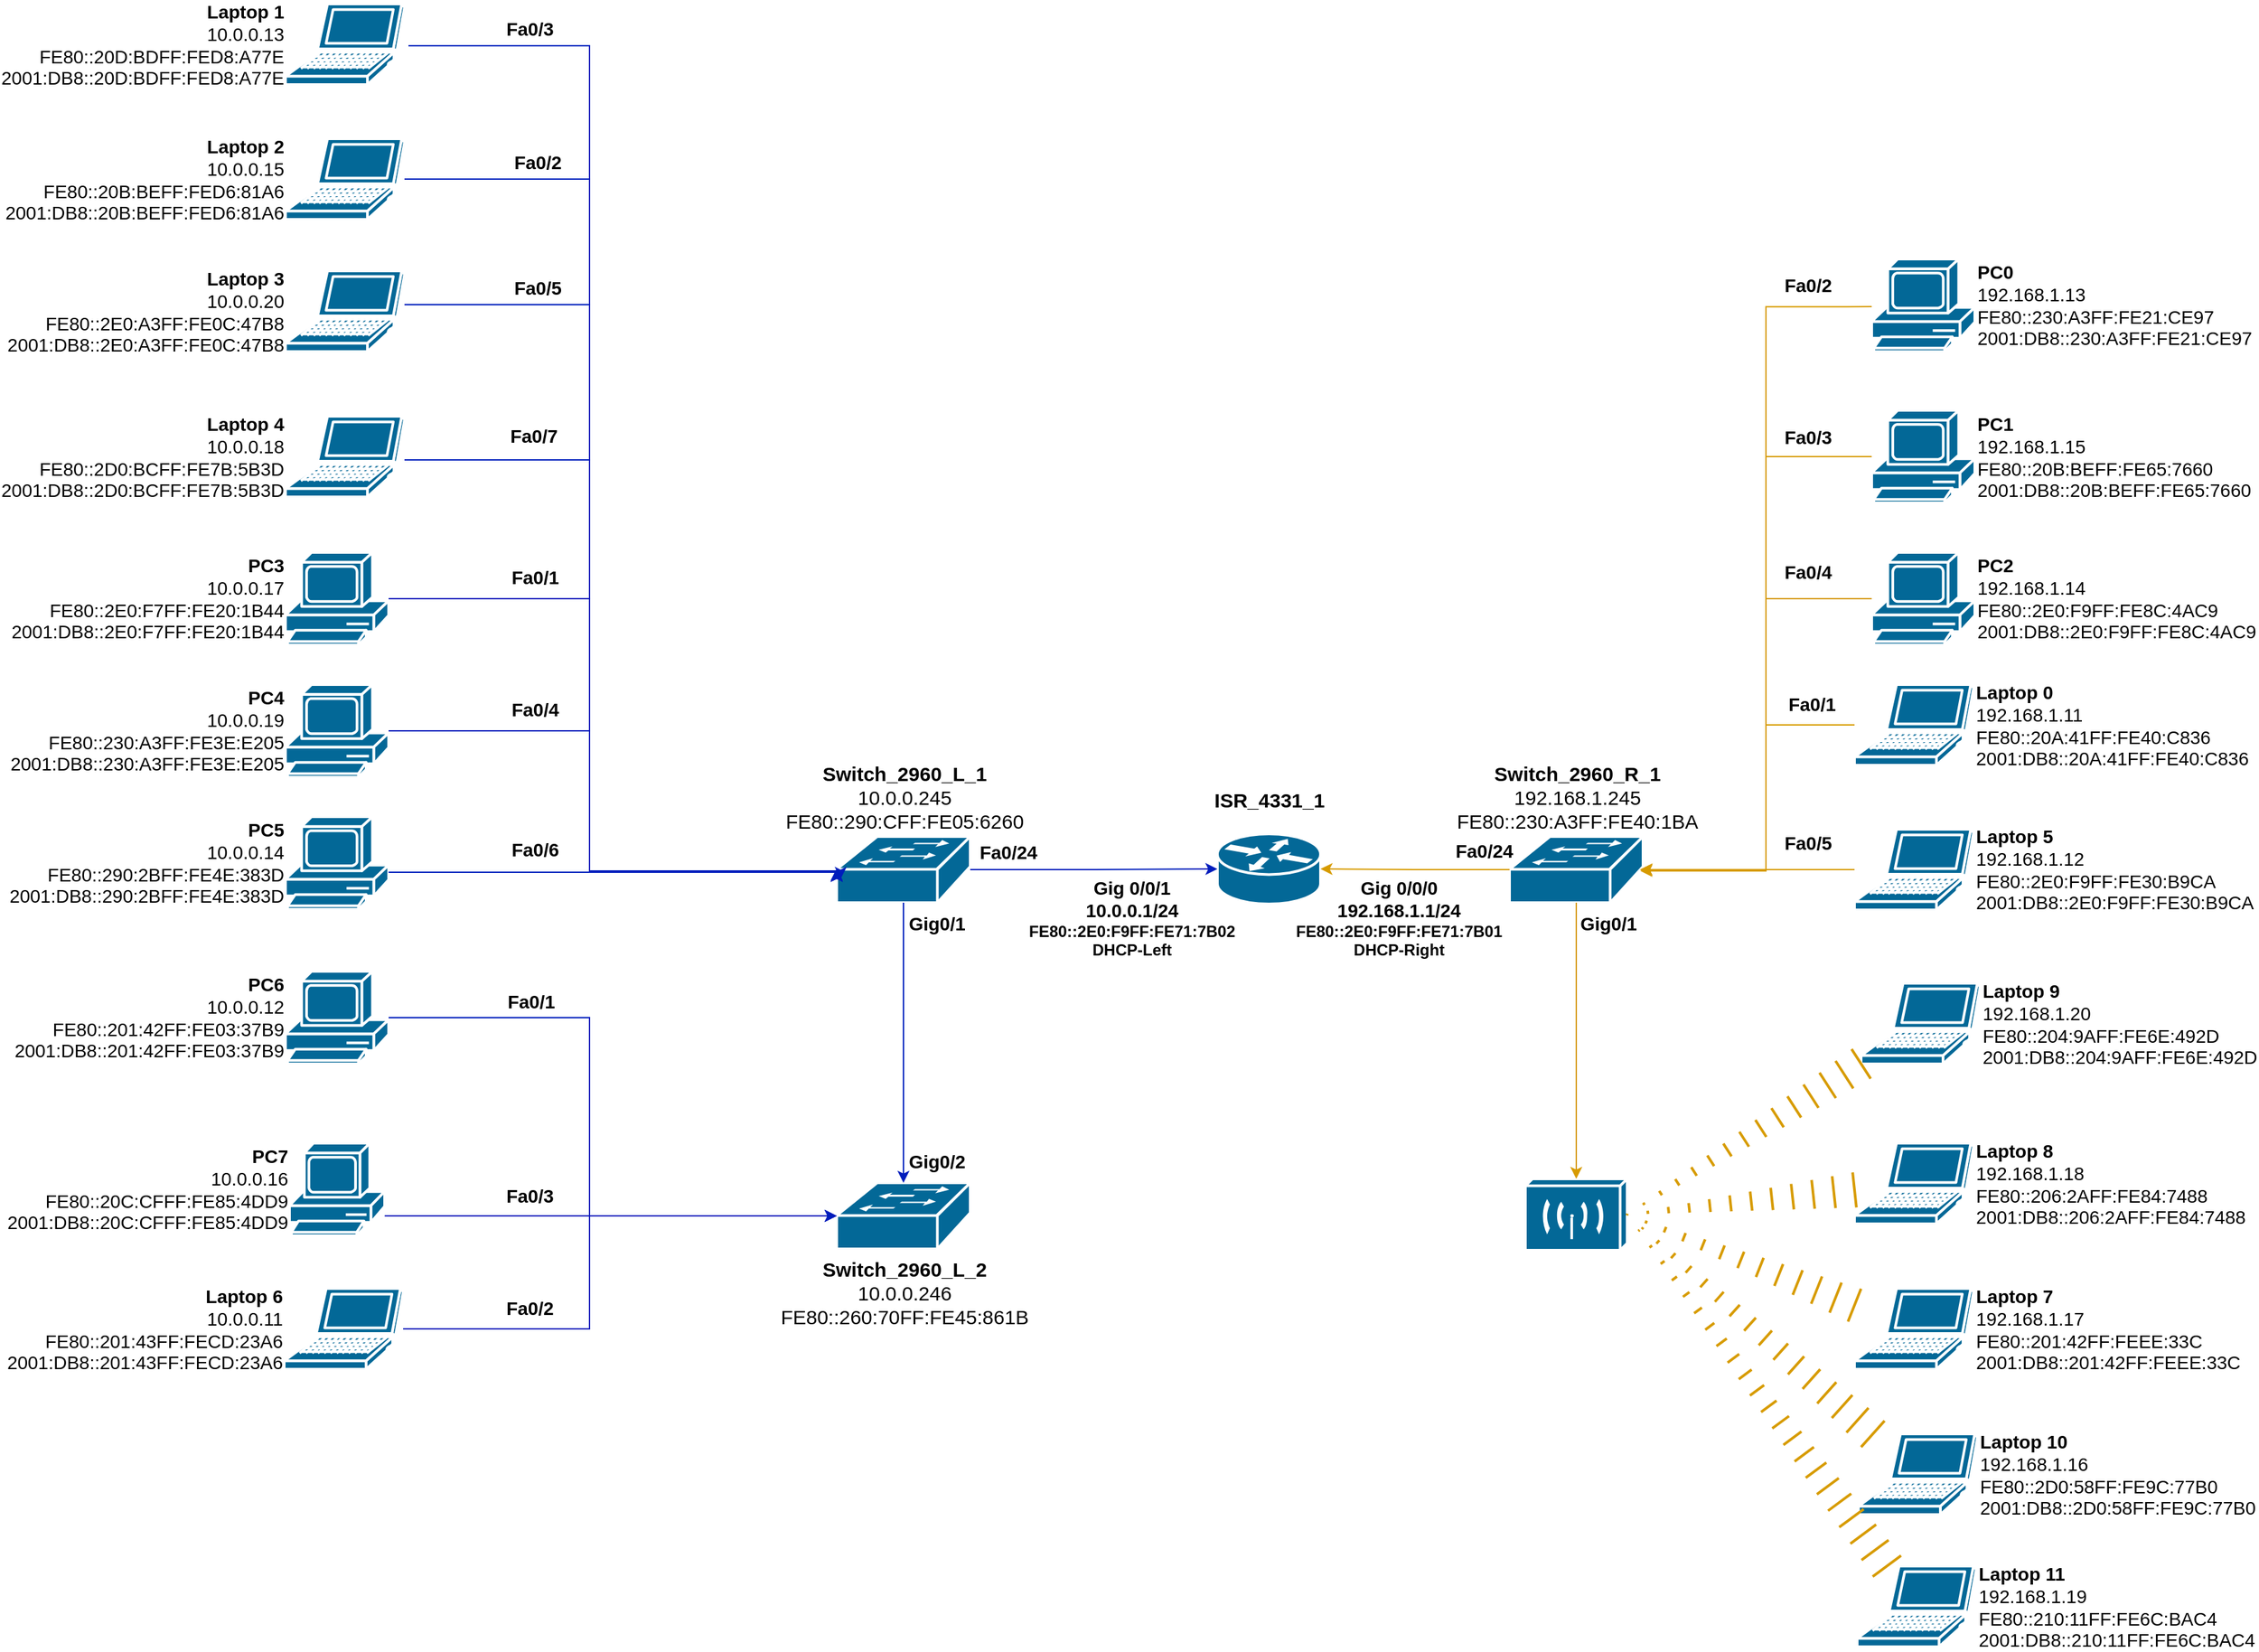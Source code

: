 <mxfile version="26.0.2">
  <diagram name="Pagina-1" id="Egg3Sr3a4JfllCXwYRmJ">
    <mxGraphModel dx="2972" dy="2447" grid="1" gridSize="10" guides="1" tooltips="1" connect="1" arrows="1" fold="1" page="1" pageScale="1" pageWidth="827" pageHeight="1169" math="0" shadow="0">
      <root>
        <mxCell id="0" />
        <mxCell id="1" parent="0" />
        <mxCell id="5_992U5cpK-N7UOIysrV-1" value="&lt;font style=&quot;font-size: 15px;&quot;&gt;&lt;span&gt;ISR_4331_1&lt;/span&gt;&lt;/font&gt;" style="shape=mxgraph.cisco.routers.router;sketch=0;html=1;pointerEvents=1;dashed=0;fillColor=#036897;strokeColor=#ffffff;strokeWidth=2;verticalLabelPosition=top;verticalAlign=middle;align=center;outlineConnect=0;labelPosition=center;fontStyle=1" parent="1" vertex="1">
          <mxGeometry x="145" y="196" width="78" height="53" as="geometry" />
        </mxCell>
        <mxCell id="5_992U5cpK-N7UOIysrV-6" style="edgeStyle=orthogonalEdgeStyle;rounded=0;orthogonalLoop=1;jettySize=auto;html=1;fillColor=#0050ef;strokeColor=#001DBC;" parent="1" source="5_992U5cpK-N7UOIysrV-2" target="5_992U5cpK-N7UOIysrV-1" edge="1">
          <mxGeometry relative="1" as="geometry" />
        </mxCell>
        <mxCell id="5_992U5cpK-N7UOIysrV-2" value="&lt;font style=&quot;font-size: 15px;&quot;&gt;Switch_2960_L_1&lt;/font&gt;&lt;div&gt;&lt;font style=&quot;font-size: 15px; font-weight: normal;&quot;&gt;10.0.0.245&lt;/font&gt;&lt;/div&gt;&lt;div&gt;&lt;span style=&quot;font-size: 15px; font-weight: 400;&quot;&gt;FE80::290:CFF:FE05:6260&lt;/span&gt;&lt;/div&gt;" style="shape=mxgraph.cisco.switches.workgroup_switch;sketch=0;html=1;pointerEvents=1;dashed=0;fillColor=#036897;strokeColor=#ffffff;strokeWidth=2;verticalLabelPosition=top;verticalAlign=bottom;align=center;outlineConnect=0;labelPosition=center;fontStyle=1" parent="1" vertex="1">
          <mxGeometry x="-143" y="198" width="101" height="50" as="geometry" />
        </mxCell>
        <mxCell id="5_992U5cpK-N7UOIysrV-3" value="Switch_2960_R_1&lt;div&gt;&lt;span style=&quot;font-weight: normal;&quot;&gt;192.168.1.245&lt;/span&gt;&lt;/div&gt;&lt;div&gt;&lt;span style=&quot;font-size: 15px; font-weight: 400;&quot;&gt;FE80::230:A3FF:FE40:1BA&lt;/span&gt;&lt;/div&gt;" style="shape=mxgraph.cisco.switches.workgroup_switch;sketch=0;html=1;pointerEvents=1;dashed=0;fillColor=#036897;strokeColor=#ffffff;strokeWidth=2;verticalLabelPosition=top;verticalAlign=bottom;align=center;outlineConnect=0;fontSize=15;fontStyle=1;labelPosition=center;" parent="1" vertex="1">
          <mxGeometry x="366" y="198" width="101" height="50" as="geometry" />
        </mxCell>
        <mxCell id="5_992U5cpK-N7UOIysrV-5" value="&lt;font style=&quot;font-size: 14px;&quot;&gt;&lt;b&gt;PC7&lt;/b&gt;&lt;/font&gt;&lt;div&gt;&lt;font style=&quot;font-size: 14px;&quot;&gt;10.0.0.16&lt;/font&gt;&lt;/div&gt;&lt;div&gt;&lt;font style=&quot;font-size: 14px;&quot;&gt;FE80::20C:CFFF:FE85:4DD9&lt;/font&gt;&lt;/div&gt;&lt;div&gt;&lt;font style=&quot;font-size: 14px;&quot;&gt;2001:DB8::20C:CFFF:FE85:4DD9&lt;/font&gt;&lt;/div&gt;" style="shape=mxgraph.cisco.computers_and_peripherals.pc;sketch=0;html=1;pointerEvents=1;dashed=0;fillColor=#036897;strokeColor=#ffffff;strokeWidth=2;verticalLabelPosition=middle;verticalAlign=middle;align=right;outlineConnect=0;labelPosition=left;" parent="1" vertex="1">
          <mxGeometry x="-557" y="430" width="72" height="70" as="geometry" />
        </mxCell>
        <mxCell id="5_992U5cpK-N7UOIysrV-7" style="edgeStyle=orthogonalEdgeStyle;rounded=0;orthogonalLoop=1;jettySize=auto;html=1;entryX=1;entryY=0.5;entryDx=0;entryDy=0;entryPerimeter=0;fillColor=#ffcd28;strokeColor=#d79b00;gradientColor=#ffa500;" parent="1" source="5_992U5cpK-N7UOIysrV-3" target="5_992U5cpK-N7UOIysrV-1" edge="1">
          <mxGeometry relative="1" as="geometry" />
        </mxCell>
        <mxCell id="9x-HB1ZpZMzdCT9uutG5-1" value="&lt;font style=&quot;font-size: 14px;&quot;&gt;&lt;b&gt;PC3&lt;/b&gt;&lt;/font&gt;&lt;div&gt;&lt;font style=&quot;font-size: 14px;&quot;&gt;10.0.0.17&lt;/font&gt;&lt;/div&gt;&lt;div&gt;&lt;font style=&quot;font-size: 14px;&quot;&gt;FE80::2E0:F7FF:FE20:1B44&lt;/font&gt;&lt;/div&gt;&lt;div&gt;&lt;font style=&quot;font-size: 14px;&quot;&gt;2001:DB8::2E0:F7FF:FE20:1B44&lt;/font&gt;&lt;/div&gt;" style="shape=mxgraph.cisco.computers_and_peripherals.pc;sketch=0;html=1;pointerEvents=1;dashed=0;fillColor=#036897;strokeColor=#ffffff;strokeWidth=2;verticalLabelPosition=middle;verticalAlign=middle;align=right;outlineConnect=0;labelPosition=left;" parent="1" vertex="1">
          <mxGeometry x="-560" y="-17" width="78" height="70" as="geometry" />
        </mxCell>
        <mxCell id="9x-HB1ZpZMzdCT9uutG5-2" value="&lt;font style=&quot;font-size: 15px;&quot;&gt;&lt;b&gt;Switch_2960_L_2&lt;/b&gt;&lt;/font&gt;&lt;div&gt;&lt;font style=&quot;font-size: 15px;&quot;&gt;10.0.0.246&lt;b&gt;&lt;/b&gt;&lt;/font&gt;&lt;/div&gt;&lt;div&gt;&lt;span style=&quot;font-size: 15px;&quot;&gt;FE80::260:70FF:FE45:861B&lt;/span&gt;&lt;/div&gt;" style="shape=mxgraph.cisco.switches.workgroup_switch;sketch=0;html=1;pointerEvents=1;dashed=0;fillColor=#036897;strokeColor=#ffffff;strokeWidth=2;verticalLabelPosition=bottom;verticalAlign=top;align=center;outlineConnect=0;" parent="1" vertex="1">
          <mxGeometry x="-143" y="460" width="101" height="50" as="geometry" />
        </mxCell>
        <mxCell id="9x-HB1ZpZMzdCT9uutG5-9" value="&lt;font style=&quot;font-size: 14px;&quot;&gt;&lt;b&gt;Laptop 4&lt;/b&gt;&lt;/font&gt;&lt;div&gt;&lt;font style=&quot;font-size: 14px;&quot;&gt;10.0.0.18&lt;/font&gt;&lt;/div&gt;&lt;div&gt;&lt;font style=&quot;font-size: 14px;&quot;&gt;FE80::2D0:BCFF:FE7B:5B3D&lt;/font&gt;&lt;/div&gt;&lt;div&gt;&lt;font style=&quot;font-size: 14px;&quot;&gt;2001:DB8::2D0:BCFF:FE7B:5B3D&lt;/font&gt;&lt;/div&gt;" style="shape=mxgraph.cisco.computers_and_peripherals.laptop;html=1;pointerEvents=1;dashed=0;fillColor=#036897;strokeColor=#ffffff;strokeWidth=2;verticalLabelPosition=middle;verticalAlign=middle;align=right;outlineConnect=0;labelPosition=left;" parent="1" vertex="1">
          <mxGeometry x="-560" y="-120" width="90" height="61" as="geometry" />
        </mxCell>
        <mxCell id="9x-HB1ZpZMzdCT9uutG5-10" value="&lt;font style=&quot;font-size: 14px;&quot;&gt;&lt;b&gt;Laptop 3&lt;/b&gt;&lt;/font&gt;&lt;div&gt;&lt;font style=&quot;font-size: 14px;&quot;&gt;10.0.0.20&lt;/font&gt;&lt;/div&gt;&lt;div&gt;&lt;font style=&quot;font-size: 14px;&quot;&gt;FE80::2E0:A3FF:FE0C:47B8&lt;/font&gt;&lt;/div&gt;&lt;div&gt;&lt;font style=&quot;font-size: 14px;&quot;&gt;2001:DB8::2E0:A3FF:FE0C:47B8&lt;/font&gt;&lt;/div&gt;" style="shape=mxgraph.cisco.computers_and_peripherals.laptop;html=1;pointerEvents=1;dashed=0;fillColor=#036897;strokeColor=#ffffff;strokeWidth=2;verticalLabelPosition=middle;verticalAlign=middle;align=right;outlineConnect=0;labelPosition=left;" parent="1" vertex="1">
          <mxGeometry x="-560" y="-230" width="90" height="61" as="geometry" />
        </mxCell>
        <mxCell id="9x-HB1ZpZMzdCT9uutG5-11" value="&lt;font style=&quot;font-size: 14px;&quot;&gt;&lt;b&gt;Laptop 2&lt;/b&gt;&lt;/font&gt;&lt;div&gt;&lt;font style=&quot;font-size: 14px;&quot;&gt;10.0.0.15&lt;/font&gt;&lt;/div&gt;&lt;div&gt;&lt;font style=&quot;font-size: 14px;&quot;&gt;FE80::20B:BEFF:FED6:81A6&lt;/font&gt;&lt;/div&gt;&lt;div&gt;&lt;font style=&quot;font-size: 14px;&quot;&gt;2001:DB8::20B:BEFF:FED6:81A6&lt;/font&gt;&lt;/div&gt;" style="shape=mxgraph.cisco.computers_and_peripherals.laptop;html=1;pointerEvents=1;dashed=0;fillColor=#036897;strokeColor=#ffffff;strokeWidth=2;verticalLabelPosition=middle;verticalAlign=middle;align=right;outlineConnect=0;labelPosition=left;" parent="1" vertex="1">
          <mxGeometry x="-560" y="-330" width="90" height="61" as="geometry" />
        </mxCell>
        <mxCell id="9x-HB1ZpZMzdCT9uutG5-14" value="&lt;font style=&quot;font-size: 14px;&quot;&gt;&lt;b&gt;PC4&lt;/b&gt;&lt;/font&gt;&lt;div&gt;&lt;font style=&quot;font-size: 14px;&quot;&gt;10.0.0.19&lt;/font&gt;&lt;/div&gt;&lt;div&gt;&lt;font style=&quot;font-size: 14px;&quot;&gt;FE80::230:A3FF:FE3E:E205&lt;/font&gt;&lt;/div&gt;&lt;div&gt;&lt;font style=&quot;font-size: 14px;&quot;&gt;2001:DB8::230:A3FF:FE3E:E205&lt;/font&gt;&lt;/div&gt;" style="shape=mxgraph.cisco.computers_and_peripherals.pc;sketch=0;html=1;pointerEvents=1;dashed=0;fillColor=#036897;strokeColor=#ffffff;strokeWidth=2;verticalLabelPosition=middle;verticalAlign=middle;align=right;outlineConnect=0;labelPosition=left;" parent="1" vertex="1">
          <mxGeometry x="-560" y="83" width="78" height="70" as="geometry" />
        </mxCell>
        <mxCell id="9x-HB1ZpZMzdCT9uutG5-15" value="&lt;font style=&quot;font-size: 14px;&quot;&gt;&lt;b&gt;PC5&lt;/b&gt;&lt;/font&gt;&lt;div&gt;&lt;font style=&quot;font-size: 14px;&quot;&gt;10.0.0.14&lt;/font&gt;&lt;/div&gt;&lt;div&gt;&lt;font style=&quot;font-size: 14px;&quot;&gt;FE80::290:2BFF:FE4E:383D&lt;/font&gt;&lt;/div&gt;&lt;div&gt;&lt;font style=&quot;font-size: 14px;&quot;&gt;2001:DB8::290:2BFF:FE4E:383D&lt;/font&gt;&lt;/div&gt;" style="shape=mxgraph.cisco.computers_and_peripherals.pc;sketch=0;html=1;pointerEvents=1;dashed=0;fillColor=#036897;strokeColor=#ffffff;strokeWidth=2;verticalLabelPosition=middle;verticalAlign=middle;align=right;outlineConnect=0;labelPosition=left;" parent="1" vertex="1">
          <mxGeometry x="-560" y="183" width="78" height="70" as="geometry" />
        </mxCell>
        <mxCell id="9x-HB1ZpZMzdCT9uutG5-16" value="&lt;font style=&quot;font-size: 14px;&quot;&gt;&lt;b&gt;PC6&lt;/b&gt;&lt;/font&gt;&lt;div&gt;&lt;font style=&quot;font-size: 14px;&quot;&gt;10.0.0.12&lt;/font&gt;&lt;/div&gt;&lt;div&gt;&lt;font style=&quot;font-size: 14px;&quot;&gt;FE80::201:42FF:FE03:37B9&lt;/font&gt;&lt;/div&gt;&lt;div&gt;&lt;font style=&quot;font-size: 14px;&quot;&gt;2001:DB8::201:42FF:FE03:37B9&lt;/font&gt;&lt;/div&gt;" style="shape=mxgraph.cisco.computers_and_peripherals.pc;sketch=0;html=1;pointerEvents=1;dashed=0;fillColor=#036897;strokeColor=#ffffff;strokeWidth=2;verticalLabelPosition=middle;verticalAlign=middle;align=right;outlineConnect=0;labelPosition=left;" parent="1" vertex="1">
          <mxGeometry x="-560" y="300" width="78" height="70" as="geometry" />
        </mxCell>
        <mxCell id="9x-HB1ZpZMzdCT9uutG5-19" value="&lt;font style=&quot;font-size: 14px;&quot;&gt;&lt;b&gt;Laptop 6&lt;/b&gt;&lt;/font&gt;&lt;div&gt;&lt;font style=&quot;font-size: 14px;&quot;&gt;10.0.0.11&lt;/font&gt;&lt;/div&gt;&lt;div&gt;&lt;font style=&quot;font-size: 14px;&quot;&gt;FE80::201:43FF:FECD:23A6&lt;/font&gt;&lt;/div&gt;&lt;div&gt;&lt;font style=&quot;font-size: 14px;&quot;&gt;2001:DB8::201:43FF:FECD:23A6&lt;/font&gt;&lt;/div&gt;" style="shape=mxgraph.cisco.computers_and_peripherals.laptop;html=1;pointerEvents=1;dashed=0;fillColor=#036897;strokeColor=#ffffff;strokeWidth=2;verticalLabelPosition=middle;verticalAlign=middle;align=right;outlineConnect=0;labelPosition=left;" parent="1" vertex="1">
          <mxGeometry x="-561" y="540" width="90" height="61" as="geometry" />
        </mxCell>
        <mxCell id="9x-HB1ZpZMzdCT9uutG5-23" style="edgeStyle=orthogonalEdgeStyle;rounded=0;orthogonalLoop=1;jettySize=auto;html=1;entryX=0;entryY=0.5;entryDx=0;entryDy=0;entryPerimeter=0;fillColor=#0050ef;strokeColor=#001DBC;" parent="1" edge="1">
          <mxGeometry relative="1" as="geometry">
            <mxPoint x="-467" y="-400.429" as="sourcePoint" />
            <Array as="points">
              <mxPoint x="-330" y="-400" />
              <mxPoint x="-330" y="224" />
            </Array>
            <mxPoint x="-143" y="222" as="targetPoint" />
          </mxGeometry>
        </mxCell>
        <mxCell id="9x-HB1ZpZMzdCT9uutG5-24" style="edgeStyle=orthogonalEdgeStyle;rounded=0;orthogonalLoop=1;jettySize=auto;html=1;entryX=0;entryY=0.5;entryDx=0;entryDy=0;entryPerimeter=0;fillColor=#0050ef;strokeColor=#001DBC;" parent="1" source="9x-HB1ZpZMzdCT9uutG5-11" target="5_992U5cpK-N7UOIysrV-2" edge="1">
          <mxGeometry relative="1" as="geometry">
            <Array as="points">
              <mxPoint x="-330" y="-299" />
              <mxPoint x="-330" y="225" />
            </Array>
          </mxGeometry>
        </mxCell>
        <mxCell id="9x-HB1ZpZMzdCT9uutG5-26" style="edgeStyle=orthogonalEdgeStyle;rounded=0;orthogonalLoop=1;jettySize=auto;html=1;entryX=0;entryY=0.5;entryDx=0;entryDy=0;entryPerimeter=0;fillColor=#0050ef;strokeColor=#001DBC;" parent="1" source="9x-HB1ZpZMzdCT9uutG5-9" target="5_992U5cpK-N7UOIysrV-2" edge="1">
          <mxGeometry relative="1" as="geometry">
            <Array as="points">
              <mxPoint x="-330" y="-87" />
              <mxPoint x="-330" y="225" />
            </Array>
          </mxGeometry>
        </mxCell>
        <mxCell id="9x-HB1ZpZMzdCT9uutG5-27" style="edgeStyle=orthogonalEdgeStyle;rounded=0;orthogonalLoop=1;jettySize=auto;html=1;entryX=0;entryY=0.5;entryDx=0;entryDy=0;entryPerimeter=0;fillColor=#0050ef;strokeColor=#001DBC;" parent="1" source="9x-HB1ZpZMzdCT9uutG5-1" target="5_992U5cpK-N7UOIysrV-2" edge="1">
          <mxGeometry relative="1" as="geometry">
            <Array as="points">
              <mxPoint x="-330" y="18" />
              <mxPoint x="-330" y="225" />
            </Array>
          </mxGeometry>
        </mxCell>
        <mxCell id="9x-HB1ZpZMzdCT9uutG5-28" style="edgeStyle=orthogonalEdgeStyle;rounded=0;orthogonalLoop=1;jettySize=auto;html=1;entryX=0;entryY=0.5;entryDx=0;entryDy=0;entryPerimeter=0;fillColor=#0050ef;strokeColor=#001DBC;" parent="1" source="9x-HB1ZpZMzdCT9uutG5-14" target="5_992U5cpK-N7UOIysrV-2" edge="1">
          <mxGeometry relative="1" as="geometry">
            <Array as="points">
              <mxPoint x="-330" y="118" />
              <mxPoint x="-330" y="225" />
            </Array>
          </mxGeometry>
        </mxCell>
        <mxCell id="9x-HB1ZpZMzdCT9uutG5-30" style="edgeStyle=orthogonalEdgeStyle;rounded=0;orthogonalLoop=1;jettySize=auto;html=1;entryX=0.5;entryY=0;entryDx=0;entryDy=0;entryPerimeter=0;fillColor=#0050ef;strokeColor=#001DBC;" parent="1" source="5_992U5cpK-N7UOIysrV-2" target="9x-HB1ZpZMzdCT9uutG5-2" edge="1">
          <mxGeometry relative="1" as="geometry" />
        </mxCell>
        <mxCell id="9x-HB1ZpZMzdCT9uutG5-32" style="edgeStyle=orthogonalEdgeStyle;rounded=0;orthogonalLoop=1;jettySize=auto;html=1;entryX=0;entryY=0.5;entryDx=0;entryDy=0;entryPerimeter=0;fillColor=#0050ef;strokeColor=#001DBC;" parent="1" source="5_992U5cpK-N7UOIysrV-5" target="9x-HB1ZpZMzdCT9uutG5-2" edge="1">
          <mxGeometry relative="1" as="geometry">
            <Array as="points">
              <mxPoint x="-250" y="485" />
              <mxPoint x="-250" y="485" />
            </Array>
          </mxGeometry>
        </mxCell>
        <mxCell id="9x-HB1ZpZMzdCT9uutG5-33" style="edgeStyle=orthogonalEdgeStyle;rounded=0;orthogonalLoop=1;jettySize=auto;html=1;entryX=0;entryY=0.5;entryDx=0;entryDy=0;entryPerimeter=0;fillColor=#0050ef;strokeColor=#001DBC;" parent="1" source="9x-HB1ZpZMzdCT9uutG5-19" target="9x-HB1ZpZMzdCT9uutG5-2" edge="1">
          <mxGeometry relative="1" as="geometry">
            <Array as="points">
              <mxPoint x="-330" y="571" />
              <mxPoint x="-330" y="485" />
            </Array>
          </mxGeometry>
        </mxCell>
        <mxCell id="9x-HB1ZpZMzdCT9uutG5-34" style="edgeStyle=orthogonalEdgeStyle;rounded=0;orthogonalLoop=1;jettySize=auto;html=1;entryX=0;entryY=0.5;entryDx=0;entryDy=0;entryPerimeter=0;fillColor=#0050ef;strokeColor=#001DBC;" parent="1" source="9x-HB1ZpZMzdCT9uutG5-16" target="9x-HB1ZpZMzdCT9uutG5-2" edge="1">
          <mxGeometry relative="1" as="geometry">
            <Array as="points">
              <mxPoint x="-330" y="335" />
              <mxPoint x="-330" y="485" />
            </Array>
          </mxGeometry>
        </mxCell>
        <mxCell id="9x-HB1ZpZMzdCT9uutG5-36" style="edgeStyle=orthogonalEdgeStyle;rounded=0;orthogonalLoop=1;jettySize=auto;html=1;fillColor=#0050ef;strokeColor=#001DBC;" parent="1" edge="1">
          <mxGeometry relative="1" as="geometry">
            <mxPoint x="-482.0" y="225" as="sourcePoint" />
            <mxPoint x="-140" y="230" as="targetPoint" />
            <Array as="points">
              <mxPoint x="-140" y="225" />
            </Array>
          </mxGeometry>
        </mxCell>
        <mxCell id="9x-HB1ZpZMzdCT9uutG5-37" value="" style="shape=mxgraph.cisco.wireless.wireless_transport;html=1;pointerEvents=1;dashed=0;fillColor=#036897;strokeColor=#ffffff;strokeWidth=2;verticalLabelPosition=bottom;verticalAlign=top;align=center;outlineConnect=0;" parent="1" vertex="1">
          <mxGeometry x="378" y="457" width="77" height="54" as="geometry" />
        </mxCell>
        <mxCell id="9x-HB1ZpZMzdCT9uutG5-38" value="&lt;font style=&quot;font-size: 14px;&quot;&gt;&lt;b&gt;PC0&lt;/b&gt;&lt;/font&gt;&lt;div&gt;&lt;font style=&quot;font-size: 14px;&quot;&gt;192.168.1.13&lt;/font&gt;&lt;/div&gt;&lt;div&gt;&lt;font style=&quot;font-size: 14px;&quot;&gt;FE80::230:A3FF:FE21:CE97&lt;/font&gt;&lt;/div&gt;&lt;div&gt;&lt;font style=&quot;font-size: 14px;&quot;&gt;2001:DB8::230:A3FF:FE21:CE97&lt;/font&gt;&lt;/div&gt;" style="shape=mxgraph.cisco.computers_and_peripherals.pc;sketch=0;html=1;pointerEvents=1;dashed=0;fillColor=#036897;strokeColor=#ffffff;strokeWidth=2;verticalLabelPosition=middle;verticalAlign=middle;align=left;outlineConnect=0;labelPosition=right;" parent="1" vertex="1">
          <mxGeometry x="640" y="-239" width="78" height="70" as="geometry" />
        </mxCell>
        <mxCell id="9x-HB1ZpZMzdCT9uutG5-39" value="&lt;b&gt;PC1&lt;/b&gt;&lt;div&gt;192.168.1.15&lt;/div&gt;&lt;div&gt;FE80::20B:BEFF:FE65:7660&lt;/div&gt;&lt;div&gt;2001:DB8::20B:BEFF:FE65:7660&lt;/div&gt;" style="shape=mxgraph.cisco.computers_and_peripherals.pc;sketch=0;html=1;pointerEvents=1;dashed=0;fillColor=#036897;strokeColor=#ffffff;strokeWidth=2;verticalLabelPosition=middle;verticalAlign=middle;align=left;outlineConnect=0;labelPosition=right;fontSize=14;" parent="1" vertex="1">
          <mxGeometry x="640" y="-124.5" width="78" height="70" as="geometry" />
        </mxCell>
        <mxCell id="9x-HB1ZpZMzdCT9uutG5-40" value="&lt;font style=&quot;font-size: 14px;&quot;&gt;&lt;b&gt;PC2&lt;/b&gt;&lt;/font&gt;&lt;div&gt;&lt;font style=&quot;font-size: 14px;&quot;&gt;192.168.1.14&lt;/font&gt;&lt;/div&gt;&lt;div&gt;&lt;font style=&quot;font-size: 14px;&quot;&gt;FE80::2E0:F9FF:FE8C:4AC9&lt;/font&gt;&lt;/div&gt;&lt;div&gt;&lt;font style=&quot;font-size: 14px;&quot;&gt;2001:DB8::2E0:F9FF:FE8C:4AC9&lt;/font&gt;&lt;/div&gt;" style="shape=mxgraph.cisco.computers_and_peripherals.pc;sketch=0;html=1;pointerEvents=1;dashed=0;fillColor=#036897;strokeColor=#ffffff;strokeWidth=2;verticalLabelPosition=middle;verticalAlign=middle;align=left;outlineConnect=0;labelPosition=right;" parent="1" vertex="1">
          <mxGeometry x="640" y="-17" width="78" height="70" as="geometry" />
        </mxCell>
        <mxCell id="9x-HB1ZpZMzdCT9uutG5-56" style="edgeStyle=orthogonalEdgeStyle;rounded=0;orthogonalLoop=1;jettySize=auto;html=1;entryX=0.98;entryY=0.5;entryDx=0;entryDy=0;entryPerimeter=0;fillColor=#ffcd28;strokeColor=#d79b00;gradientColor=#ffa500;" parent="1" source="9x-HB1ZpZMzdCT9uutG5-41" target="5_992U5cpK-N7UOIysrV-3" edge="1">
          <mxGeometry relative="1" as="geometry">
            <mxPoint x="570" y="220" as="targetPoint" />
            <Array as="points">
              <mxPoint x="560" y="114" />
              <mxPoint x="560" y="223" />
            </Array>
          </mxGeometry>
        </mxCell>
        <mxCell id="9x-HB1ZpZMzdCT9uutG5-41" value="&lt;b&gt;Laptop 0&lt;/b&gt;&lt;div&gt;192.168.1.11&lt;/div&gt;&lt;div&gt;FE80::20A:41FF:FE40:C836&lt;/div&gt;&lt;div&gt;2001:DB8::20A:41FF:FE40:C836&lt;/div&gt;" style="shape=mxgraph.cisco.computers_and_peripherals.laptop;html=1;pointerEvents=1;dashed=0;fillColor=#036897;strokeColor=#ffffff;strokeWidth=2;verticalLabelPosition=middle;verticalAlign=middle;align=left;outlineConnect=0;fontSize=14;labelPosition=right;" parent="1" vertex="1">
          <mxGeometry x="627" y="83" width="90" height="61" as="geometry" />
        </mxCell>
        <mxCell id="9x-HB1ZpZMzdCT9uutG5-42" value="&lt;font&gt;&lt;b&gt;Laptop 1&lt;/b&gt;&lt;/font&gt;&lt;div&gt;&lt;font&gt;10.0.0.13&lt;/font&gt;&lt;/div&gt;&lt;div&gt;&lt;font&gt;FE80::20D:BDFF:FED8:A77E&lt;/font&gt;&lt;/div&gt;&lt;div&gt;&lt;font&gt;2001:DB8::20D:BDFF:FED8:A77E&lt;/font&gt;&lt;/div&gt;" style="shape=mxgraph.cisco.computers_and_peripherals.laptop;html=1;pointerEvents=1;dashed=0;fillColor=#036897;strokeColor=#ffffff;strokeWidth=2;verticalLabelPosition=middle;verticalAlign=middle;align=right;outlineConnect=0;labelPosition=left;fontSize=14;" parent="1" vertex="1">
          <mxGeometry x="-560" y="-432" width="90" height="61" as="geometry" />
        </mxCell>
        <mxCell id="9x-HB1ZpZMzdCT9uutG5-43" value="&lt;b&gt;Laptop 5&lt;/b&gt;&lt;div&gt;192.168.1.12&lt;/div&gt;&lt;div&gt;FE80::2E0:F9FF:FE30:B9CA&lt;/div&gt;&lt;div&gt;2001:DB8::2E0:F9FF:FE30:B9CA&lt;/div&gt;" style="shape=mxgraph.cisco.computers_and_peripherals.laptop;html=1;pointerEvents=1;dashed=0;fillColor=#036897;strokeColor=#ffffff;strokeWidth=2;verticalLabelPosition=middle;verticalAlign=middle;align=left;outlineConnect=0;fontSize=14;labelPosition=right;" parent="1" vertex="1">
          <mxGeometry x="627" y="192.5" width="90" height="61" as="geometry" />
        </mxCell>
        <mxCell id="9x-HB1ZpZMzdCT9uutG5-44" value="&lt;b&gt;Laptop 9&lt;/b&gt;&lt;div&gt;192.168.1.20&lt;/div&gt;&lt;div&gt;FE80::204:9AFF:FE6E:492D&lt;/div&gt;&lt;div&gt;2001:DB8::204:9AFF:FE6E:492D&lt;/div&gt;" style="shape=mxgraph.cisco.computers_and_peripherals.laptop;html=1;pointerEvents=1;dashed=0;fillColor=#036897;strokeColor=#ffffff;strokeWidth=2;verticalLabelPosition=middle;verticalAlign=middle;align=left;outlineConnect=0;fontSize=14;labelPosition=right;" parent="1" vertex="1">
          <mxGeometry x="632" y="309" width="90" height="61" as="geometry" />
        </mxCell>
        <mxCell id="9x-HB1ZpZMzdCT9uutG5-45" value="&lt;b&gt;Laptop 8&lt;/b&gt;&lt;div&gt;192.168.1.18&lt;/div&gt;&lt;div&gt;FE80::206:2AFF:FE84:7488&lt;/div&gt;&lt;div&gt;2001:DB8::206:2AFF:FE84:7488&lt;/div&gt;" style="shape=mxgraph.cisco.computers_and_peripherals.laptop;html=1;pointerEvents=1;dashed=0;fillColor=#036897;strokeColor=#ffffff;strokeWidth=2;verticalLabelPosition=middle;verticalAlign=middle;align=left;outlineConnect=0;fontSize=14;labelPosition=right;" parent="1" vertex="1">
          <mxGeometry x="627" y="430" width="90" height="61" as="geometry" />
        </mxCell>
        <mxCell id="9x-HB1ZpZMzdCT9uutG5-46" value="&lt;b&gt;Laptop 7&lt;/b&gt;&lt;div&gt;192.168.1.17&lt;/div&gt;&lt;div&gt;FE80::201:42FF:FEEE:33C&lt;/div&gt;&lt;div&gt;2001:DB8::201:42FF:FEEE:33C&lt;/div&gt;" style="shape=mxgraph.cisco.computers_and_peripherals.laptop;html=1;pointerEvents=1;dashed=0;fillColor=#036897;strokeColor=#ffffff;strokeWidth=2;verticalLabelPosition=middle;verticalAlign=middle;align=left;outlineConnect=0;fontSize=14;labelPosition=right;" parent="1" vertex="1">
          <mxGeometry x="627" y="540" width="90" height="61" as="geometry" />
        </mxCell>
        <mxCell id="9x-HB1ZpZMzdCT9uutG5-47" value="&lt;b&gt;Laptop 10&lt;/b&gt;&lt;div&gt;192.168.1.16&lt;/div&gt;&lt;div&gt;FE80::2D0:58FF:FE9C:77B0&lt;/div&gt;&lt;div&gt;2001:DB8::2D0:58FF:FE9C:77B0&lt;/div&gt;" style="shape=mxgraph.cisco.computers_and_peripherals.laptop;html=1;pointerEvents=1;dashed=0;fillColor=#036897;strokeColor=#ffffff;strokeWidth=2;verticalLabelPosition=middle;verticalAlign=middle;align=left;outlineConnect=0;fontSize=14;labelPosition=right;" parent="1" vertex="1">
          <mxGeometry x="630" y="650" width="90" height="61" as="geometry" />
        </mxCell>
        <mxCell id="9x-HB1ZpZMzdCT9uutG5-48" value="&lt;b&gt;Laptop 11&lt;/b&gt;&lt;div&gt;192.168.1.19&lt;/div&gt;&lt;div&gt;FE80::210:11FF:FE6C:BAC4&lt;/div&gt;&lt;div&gt;2001:DB8::210:11FF:FE6C:BAC4&lt;/div&gt;" style="shape=mxgraph.cisco.computers_and_peripherals.laptop;html=1;pointerEvents=1;dashed=0;fillColor=#036897;strokeColor=#ffffff;strokeWidth=2;verticalLabelPosition=middle;verticalAlign=middle;align=left;outlineConnect=0;fontSize=14;labelPosition=right;" parent="1" vertex="1">
          <mxGeometry x="629" y="750" width="90" height="61" as="geometry" />
        </mxCell>
        <mxCell id="9x-HB1ZpZMzdCT9uutG5-49" style="edgeStyle=orthogonalEdgeStyle;rounded=0;orthogonalLoop=1;jettySize=auto;html=1;entryX=0;entryY=0.5;entryDx=0;entryDy=0;entryPerimeter=0;fillColor=#0050ef;strokeColor=#001DBC;" parent="1" target="5_992U5cpK-N7UOIysrV-2" edge="1">
          <mxGeometry relative="1" as="geometry">
            <mxPoint x="-470" y="-204.494" as="sourcePoint" />
            <mxPoint x="-101" y="218" as="targetPoint" />
            <Array as="points">
              <mxPoint x="-330" y="-204" />
              <mxPoint x="-330" y="225" />
              <mxPoint x="-143" y="225" />
            </Array>
          </mxGeometry>
        </mxCell>
        <mxCell id="9x-HB1ZpZMzdCT9uutG5-51" style="edgeStyle=orthogonalEdgeStyle;rounded=0;orthogonalLoop=1;jettySize=auto;html=1;entryX=0.98;entryY=0.5;entryDx=0;entryDy=0;entryPerimeter=0;fillColor=#ffcd28;strokeColor=#d79b00;gradientColor=#ffa500;" parent="1" source="9x-HB1ZpZMzdCT9uutG5-43" target="5_992U5cpK-N7UOIysrV-3" edge="1">
          <mxGeometry relative="1" as="geometry" />
        </mxCell>
        <mxCell id="9x-HB1ZpZMzdCT9uutG5-60" style="edgeStyle=orthogonalEdgeStyle;rounded=0;orthogonalLoop=1;jettySize=auto;html=1;entryX=0.98;entryY=0.5;entryDx=0;entryDy=0;entryPerimeter=0;fillColor=#ffcd28;strokeColor=#d79b00;gradientColor=#ffa500;" parent="1" source="9x-HB1ZpZMzdCT9uutG5-40" target="5_992U5cpK-N7UOIysrV-3" edge="1">
          <mxGeometry relative="1" as="geometry">
            <Array as="points">
              <mxPoint x="560" y="18" />
              <mxPoint x="560" y="223" />
            </Array>
          </mxGeometry>
        </mxCell>
        <mxCell id="9x-HB1ZpZMzdCT9uutG5-61" style="edgeStyle=orthogonalEdgeStyle;rounded=0;orthogonalLoop=1;jettySize=auto;html=1;entryX=0.98;entryY=0.5;entryDx=0;entryDy=0;entryPerimeter=0;fillColor=#ffcd28;strokeColor=#d79b00;gradientColor=#ffa500;" parent="1" source="9x-HB1ZpZMzdCT9uutG5-39" target="5_992U5cpK-N7UOIysrV-3" edge="1">
          <mxGeometry relative="1" as="geometry">
            <Array as="points">
              <mxPoint x="560" y="-89" />
              <mxPoint x="560" y="223" />
            </Array>
          </mxGeometry>
        </mxCell>
        <mxCell id="9x-HB1ZpZMzdCT9uutG5-62" style="edgeStyle=orthogonalEdgeStyle;rounded=0;orthogonalLoop=1;jettySize=auto;html=1;entryX=0.98;entryY=0.5;entryDx=0;entryDy=0;entryPerimeter=0;fillColor=#ffcd28;strokeColor=#d79b00;gradientColor=#ffa500;" parent="1" edge="1">
          <mxGeometry relative="1" as="geometry">
            <Array as="points">
              <mxPoint x="560" y="-203" />
              <mxPoint x="560" y="224" />
            </Array>
            <mxPoint x="640" y="-202.941" as="sourcePoint" />
            <mxPoint x="464.98" y="224" as="targetPoint" />
          </mxGeometry>
        </mxCell>
        <mxCell id="9x-HB1ZpZMzdCT9uutG5-63" value="" style="shape=mxgraph.arrows2.wedgeArrowDashed2;html=1;bendable=0;startWidth=13.333;stepSize=15;rounded=0;exitX=0;exitY=1;exitDx=0;exitDy=0;exitPerimeter=0;entryX=1;entryY=0.5;entryDx=0;entryDy=0;entryPerimeter=0;strokeWidth=2;fillColor=#ffcd28;strokeColor=#d79b00;gradientColor=#ffa500;" parent="1" source="9x-HB1ZpZMzdCT9uutG5-44" target="9x-HB1ZpZMzdCT9uutG5-37" edge="1">
          <mxGeometry width="100" height="100" relative="1" as="geometry">
            <mxPoint x="500" y="410" as="sourcePoint" />
            <mxPoint x="455" y="470" as="targetPoint" />
          </mxGeometry>
        </mxCell>
        <mxCell id="9x-HB1ZpZMzdCT9uutG5-64" value="" style="shape=mxgraph.arrows2.wedgeArrowDashed2;html=1;bendable=0;startWidth=13.333;stepSize=15;rounded=0;entryX=1;entryY=0.5;entryDx=0;entryDy=0;entryPerimeter=0;strokeWidth=2;fillColor=#ffcd28;strokeColor=#d79b00;gradientColor=#ffa500;" parent="1" source="9x-HB1ZpZMzdCT9uutG5-45" target="9x-HB1ZpZMzdCT9uutG5-37" edge="1">
          <mxGeometry width="100" height="100" relative="1" as="geometry">
            <mxPoint x="664" y="456" as="sourcePoint" />
            <mxPoint x="480" y="569" as="targetPoint" />
          </mxGeometry>
        </mxCell>
        <mxCell id="9x-HB1ZpZMzdCT9uutG5-65" value="" style="shape=mxgraph.arrows2.wedgeArrowDashed2;html=1;bendable=0;startWidth=13.333;stepSize=15;rounded=0;entryX=1;entryY=0.5;entryDx=0;entryDy=0;entryPerimeter=0;strokeWidth=2;fillColor=#ffcd28;strokeColor=#d79b00;gradientColor=#ffa500;" parent="1" source="9x-HB1ZpZMzdCT9uutG5-46" target="9x-HB1ZpZMzdCT9uutG5-37" edge="1">
          <mxGeometry width="100" height="100" relative="1" as="geometry">
            <mxPoint x="614" y="550" as="sourcePoint" />
            <mxPoint x="430" y="561" as="targetPoint" />
          </mxGeometry>
        </mxCell>
        <mxCell id="9x-HB1ZpZMzdCT9uutG5-66" value="" style="shape=mxgraph.arrows2.wedgeArrowDashed2;html=1;bendable=0;startWidth=13.333;stepSize=15;rounded=0;entryX=1;entryY=0.5;entryDx=0;entryDy=0;entryPerimeter=0;strokeWidth=2;fillColor=#ffcd28;strokeColor=#d79b00;gradientColor=#ffa500;" parent="1" source="9x-HB1ZpZMzdCT9uutG5-47" target="9x-HB1ZpZMzdCT9uutG5-37" edge="1">
          <mxGeometry width="100" height="100" relative="1" as="geometry">
            <mxPoint x="637" y="597" as="sourcePoint" />
            <mxPoint x="453" y="527" as="targetPoint" />
          </mxGeometry>
        </mxCell>
        <mxCell id="9x-HB1ZpZMzdCT9uutG5-67" value="" style="shape=mxgraph.arrows2.wedgeArrowDashed2;html=1;bendable=0;startWidth=13.333;stepSize=15;rounded=0;entryX=1;entryY=0.5;entryDx=0;entryDy=0;entryPerimeter=0;strokeWidth=2;fillColor=#ffcd28;strokeColor=#d79b00;gradientColor=#ffa500;" parent="1" source="9x-HB1ZpZMzdCT9uutG5-48" target="9x-HB1ZpZMzdCT9uutG5-37" edge="1">
          <mxGeometry width="100" height="100" relative="1" as="geometry">
            <mxPoint x="647" y="689" as="sourcePoint" />
            <mxPoint x="453" y="522" as="targetPoint" />
          </mxGeometry>
        </mxCell>
        <mxCell id="9x-HB1ZpZMzdCT9uutG5-73" style="edgeStyle=orthogonalEdgeStyle;rounded=0;orthogonalLoop=1;jettySize=auto;html=1;entryX=0.5;entryY=0;entryDx=0;entryDy=0;entryPerimeter=0;fillColor=#ffcd28;strokeColor=#d79b00;gradientColor=#ffa500;" parent="1" source="5_992U5cpK-N7UOIysrV-3" target="9x-HB1ZpZMzdCT9uutG5-37" edge="1">
          <mxGeometry relative="1" as="geometry" />
        </mxCell>
        <mxCell id="9x-HB1ZpZMzdCT9uutG5-79" value="&lt;font style=&quot;font-size: 14px;&quot;&gt;&lt;b&gt;Gig 0/0/1&lt;/b&gt;&lt;/font&gt;&lt;div&gt;&lt;font style=&quot;font-size: 14px;&quot;&gt;&lt;b&gt;10.0.0.1/24&lt;/b&gt;&lt;/font&gt;&lt;/div&gt;&lt;div&gt;&lt;font&gt;&lt;b style=&quot;&quot;&gt;FE80::2E0:F9FF:FE71:7B02&lt;/b&gt;&lt;/font&gt;&lt;/div&gt;&lt;div&gt;&lt;b&gt;DHCP-Left&lt;/b&gt;&lt;/div&gt;" style="text;strokeColor=none;align=center;fillColor=none;html=1;verticalAlign=middle;whiteSpace=wrap;rounded=0;" parent="1" vertex="1">
          <mxGeometry x="17" y="230" width="127" height="60" as="geometry" />
        </mxCell>
        <mxCell id="9x-HB1ZpZMzdCT9uutG5-80" value="&lt;font style=&quot;font-size: 14px;&quot;&gt;&lt;b&gt;Gig 0/0/0&lt;/b&gt;&lt;/font&gt;&lt;div&gt;&lt;font style=&quot;font-size: 14px;&quot;&gt;&lt;b&gt;192.168.1.1/24&lt;/b&gt;&lt;/font&gt;&lt;/div&gt;&lt;div&gt;&lt;font&gt;&lt;b style=&quot;&quot;&gt;FE80::2E0:F9FF:FE71:7B01&lt;/b&gt;&lt;/font&gt;&lt;/div&gt;&lt;div&gt;&lt;b&gt;DHCP-Right&lt;/b&gt;&lt;/div&gt;" style="text;strokeColor=none;align=center;fillColor=none;html=1;verticalAlign=middle;whiteSpace=wrap;rounded=0;" parent="1" vertex="1">
          <mxGeometry x="231" y="230" width="103" height="60" as="geometry" />
        </mxCell>
        <mxCell id="9x-HB1ZpZMzdCT9uutG5-81" value="&lt;span style=&quot;font-size: 14px;&quot;&gt;&lt;b&gt;Fa0/24&lt;/b&gt;&lt;/span&gt;" style="text;strokeColor=none;align=center;fillColor=none;html=1;verticalAlign=middle;whiteSpace=wrap;rounded=0;" parent="1" vertex="1">
          <mxGeometry x="-58" y="195" width="90" height="30" as="geometry" />
        </mxCell>
        <mxCell id="9x-HB1ZpZMzdCT9uutG5-82" value="&lt;span style=&quot;font-size: 14px;&quot;&gt;&lt;b&gt;Fa0/24&lt;/b&gt;&lt;/span&gt;" style="text;strokeColor=none;align=center;fillColor=none;html=1;verticalAlign=middle;whiteSpace=wrap;rounded=0;" parent="1" vertex="1">
          <mxGeometry x="302" y="193.5" width="90" height="30" as="geometry" />
        </mxCell>
        <mxCell id="tKmZ7D3g4x3-ywuj_agt-1" value="&lt;span style=&quot;font-size: 14px;&quot;&gt;&lt;b&gt;Gig0/1&lt;/b&gt;&lt;/span&gt;" style="text;strokeColor=none;align=center;fillColor=none;html=1;verticalAlign=middle;whiteSpace=wrap;rounded=0;" parent="1" vertex="1">
          <mxGeometry x="-112" y="249" width="90" height="30" as="geometry" />
        </mxCell>
        <mxCell id="tKmZ7D3g4x3-ywuj_agt-3" value="&lt;span style=&quot;font-size: 14px;&quot;&gt;&lt;b&gt;Gig0/2&lt;/b&gt;&lt;/span&gt;" style="text;strokeColor=none;align=center;fillColor=none;html=1;verticalAlign=middle;whiteSpace=wrap;rounded=0;" parent="1" vertex="1">
          <mxGeometry x="-112" y="429" width="90" height="30" as="geometry" />
        </mxCell>
        <mxCell id="tKmZ7D3g4x3-ywuj_agt-4" value="&lt;span style=&quot;font-size: 14px;&quot;&gt;&lt;b&gt;Gig0/1&lt;/b&gt;&lt;/span&gt;" style="text;strokeColor=none;align=center;fillColor=none;html=1;verticalAlign=middle;whiteSpace=wrap;rounded=0;" parent="1" vertex="1">
          <mxGeometry x="396" y="249" width="90" height="30" as="geometry" />
        </mxCell>
        <mxCell id="tKmZ7D3g4x3-ywuj_agt-5" value="&lt;span style=&quot;font-size: 14px;&quot;&gt;&lt;b&gt;Fa0/3&lt;/b&gt;&lt;/span&gt;" style="text;strokeColor=none;align=center;fillColor=none;html=1;verticalAlign=middle;whiteSpace=wrap;rounded=0;" parent="1" vertex="1">
          <mxGeometry x="-420" y="-428" width="90" height="30" as="geometry" />
        </mxCell>
        <mxCell id="tKmZ7D3g4x3-ywuj_agt-7" value="&lt;span style=&quot;font-size: 14px;&quot;&gt;&lt;b&gt;Fa0/2&lt;/b&gt;&lt;/span&gt;" style="text;strokeColor=none;align=center;fillColor=none;html=1;verticalAlign=middle;whiteSpace=wrap;rounded=0;" parent="1" vertex="1">
          <mxGeometry x="-414" y="-327" width="90" height="30" as="geometry" />
        </mxCell>
        <mxCell id="tKmZ7D3g4x3-ywuj_agt-8" value="&lt;span style=&quot;font-size: 14px;&quot;&gt;&lt;b&gt;Fa0/5&lt;/b&gt;&lt;/span&gt;" style="text;strokeColor=none;align=center;fillColor=none;html=1;verticalAlign=middle;whiteSpace=wrap;rounded=0;" parent="1" vertex="1">
          <mxGeometry x="-414" y="-232" width="90" height="30" as="geometry" />
        </mxCell>
        <mxCell id="tKmZ7D3g4x3-ywuj_agt-9" value="&lt;span style=&quot;font-size: 14px;&quot;&gt;&lt;b&gt;Fa0/7&lt;/b&gt;&lt;/span&gt;" style="text;strokeColor=none;align=center;fillColor=none;html=1;verticalAlign=middle;whiteSpace=wrap;rounded=0;" parent="1" vertex="1">
          <mxGeometry x="-417" y="-120" width="90" height="30" as="geometry" />
        </mxCell>
        <mxCell id="tKmZ7D3g4x3-ywuj_agt-10" value="&lt;span style=&quot;font-size: 14px;&quot;&gt;&lt;b&gt;Fa0/1&lt;/b&gt;&lt;/span&gt;" style="text;strokeColor=none;align=center;fillColor=none;html=1;verticalAlign=middle;whiteSpace=wrap;rounded=0;" parent="1" vertex="1">
          <mxGeometry x="-416" y="-13" width="90" height="30" as="geometry" />
        </mxCell>
        <mxCell id="tKmZ7D3g4x3-ywuj_agt-11" value="&lt;span style=&quot;font-size: 14px;&quot;&gt;&lt;b&gt;Fa0/4&lt;/b&gt;&lt;/span&gt;" style="text;strokeColor=none;align=center;fillColor=none;html=1;verticalAlign=middle;whiteSpace=wrap;rounded=0;" parent="1" vertex="1">
          <mxGeometry x="-416" y="87" width="90" height="30" as="geometry" />
        </mxCell>
        <mxCell id="tKmZ7D3g4x3-ywuj_agt-12" value="&lt;span style=&quot;font-size: 14px;&quot;&gt;&lt;b&gt;Fa0/6&lt;/b&gt;&lt;/span&gt;" style="text;strokeColor=none;align=center;fillColor=none;html=1;verticalAlign=middle;whiteSpace=wrap;rounded=0;" parent="1" vertex="1">
          <mxGeometry x="-416" y="192.5" width="90" height="30" as="geometry" />
        </mxCell>
        <mxCell id="tKmZ7D3g4x3-ywuj_agt-14" value="&lt;span style=&quot;font-size: 14px;&quot;&gt;&lt;b&gt;Fa0/1&lt;/b&gt;&lt;/span&gt;" style="text;strokeColor=none;align=center;fillColor=none;html=1;verticalAlign=middle;whiteSpace=wrap;rounded=0;" parent="1" vertex="1">
          <mxGeometry x="-419" y="308" width="90" height="30" as="geometry" />
        </mxCell>
        <mxCell id="tKmZ7D3g4x3-ywuj_agt-15" value="&lt;span style=&quot;font-size: 14px;&quot;&gt;&lt;b&gt;Fa0/3&lt;/b&gt;&lt;/span&gt;" style="text;strokeColor=none;align=center;fillColor=none;html=1;verticalAlign=middle;whiteSpace=wrap;rounded=0;" parent="1" vertex="1">
          <mxGeometry x="-420" y="455" width="90" height="30" as="geometry" />
        </mxCell>
        <mxCell id="tKmZ7D3g4x3-ywuj_agt-16" value="&lt;span style=&quot;font-size: 14px;&quot;&gt;&lt;b&gt;Fa0/2&lt;/b&gt;&lt;/span&gt;" style="text;strokeColor=none;align=center;fillColor=none;html=1;verticalAlign=middle;whiteSpace=wrap;rounded=0;" parent="1" vertex="1">
          <mxGeometry x="-420" y="540" width="90" height="30" as="geometry" />
        </mxCell>
        <mxCell id="tKmZ7D3g4x3-ywuj_agt-17" value="&lt;span style=&quot;font-size: 14px;&quot;&gt;&lt;b&gt;Fa0/2&lt;/b&gt;&lt;/span&gt;" style="text;strokeColor=none;align=center;fillColor=none;html=1;verticalAlign=middle;whiteSpace=wrap;rounded=0;" parent="1" vertex="1">
          <mxGeometry x="547" y="-234" width="90" height="30" as="geometry" />
        </mxCell>
        <mxCell id="tKmZ7D3g4x3-ywuj_agt-18" value="&lt;span style=&quot;font-size: 14px;&quot;&gt;&lt;b&gt;Fa0/3&lt;/b&gt;&lt;/span&gt;" style="text;strokeColor=none;align=center;fillColor=none;html=1;verticalAlign=middle;whiteSpace=wrap;rounded=0;" parent="1" vertex="1">
          <mxGeometry x="547" y="-119" width="90" height="30" as="geometry" />
        </mxCell>
        <mxCell id="tKmZ7D3g4x3-ywuj_agt-20" value="&lt;span style=&quot;font-size: 14px;&quot;&gt;&lt;b&gt;Fa0/4&lt;/b&gt;&lt;/span&gt;" style="text;strokeColor=none;align=center;fillColor=none;html=1;verticalAlign=middle;whiteSpace=wrap;rounded=0;" parent="1" vertex="1">
          <mxGeometry x="547" y="-17" width="90" height="30" as="geometry" />
        </mxCell>
        <mxCell id="tKmZ7D3g4x3-ywuj_agt-22" value="&lt;span style=&quot;font-size: 14px;&quot;&gt;&lt;b&gt;Fa0/1&lt;/b&gt;&lt;/span&gt;" style="text;strokeColor=none;align=center;fillColor=none;html=1;verticalAlign=middle;whiteSpace=wrap;rounded=0;" parent="1" vertex="1">
          <mxGeometry x="550" y="83" width="90" height="30" as="geometry" />
        </mxCell>
        <mxCell id="tKmZ7D3g4x3-ywuj_agt-23" value="&lt;span style=&quot;font-size: 14px;&quot;&gt;&lt;b&gt;Fa0/5&lt;/b&gt;&lt;/span&gt;" style="text;strokeColor=none;align=center;fillColor=none;html=1;verticalAlign=middle;whiteSpace=wrap;rounded=0;" parent="1" vertex="1">
          <mxGeometry x="547" y="188" width="90" height="30" as="geometry" />
        </mxCell>
      </root>
    </mxGraphModel>
  </diagram>
</mxfile>
